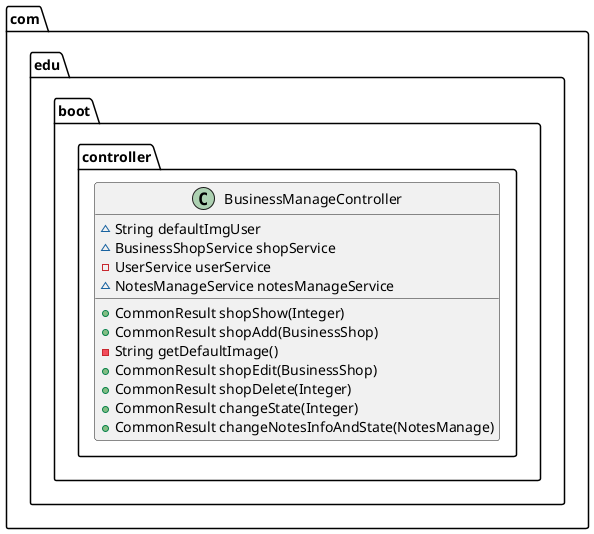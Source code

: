 @startuml
class com.edu.boot.controller.BusinessManageController {
~ String defaultImgUser
~ BusinessShopService shopService
- UserService userService
~ NotesManageService notesManageService
+ CommonResult shopShow(Integer)
+ CommonResult shopAdd(BusinessShop)
- String getDefaultImage()
+ CommonResult shopEdit(BusinessShop)
+ CommonResult shopDelete(Integer)
+ CommonResult changeState(Integer)
+ CommonResult changeNotesInfoAndState(NotesManage)
}


@enduml